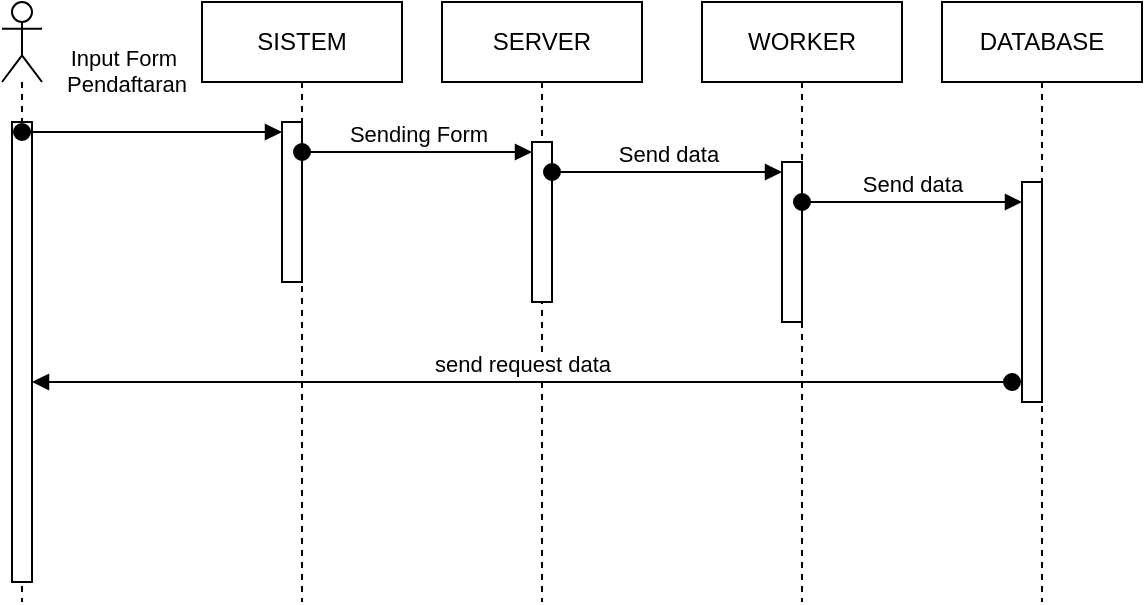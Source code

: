 <mxfile version="24.7.8">
  <diagram name="Page-1" id="4rGjodRsTPPC2vz77WWb">
    <mxGraphModel dx="1687" dy="962" grid="1" gridSize="10" guides="1" tooltips="1" connect="1" arrows="1" fold="1" page="1" pageScale="1" pageWidth="850" pageHeight="1100" math="0" shadow="0">
      <root>
        <mxCell id="0" />
        <mxCell id="1" parent="0" />
        <mxCell id="UDhdAV5JtU_Sa8sB4PR5-20" value="" style="shape=umlLifeline;perimeter=lifelinePerimeter;whiteSpace=wrap;html=1;container=1;dropTarget=0;collapsible=0;recursiveResize=0;outlineConnect=0;portConstraint=eastwest;newEdgeStyle={&quot;curved&quot;:0,&quot;rounded&quot;:0};participant=umlActor;" parent="1" vertex="1">
          <mxGeometry x="10" y="410" width="20" height="300" as="geometry" />
        </mxCell>
        <mxCell id="UDhdAV5JtU_Sa8sB4PR5-21" value="" style="html=1;points=[[0,0,0,0,5],[0,1,0,0,-5],[1,0,0,0,5],[1,1,0,0,-5]];perimeter=orthogonalPerimeter;outlineConnect=0;targetShapes=umlLifeline;portConstraint=eastwest;newEdgeStyle={&quot;curved&quot;:0,&quot;rounded&quot;:0};" parent="UDhdAV5JtU_Sa8sB4PR5-20" vertex="1">
          <mxGeometry x="5" y="60" width="10" height="230" as="geometry" />
        </mxCell>
        <mxCell id="UDhdAV5JtU_Sa8sB4PR5-22" value="SISTEM" style="shape=umlLifeline;perimeter=lifelinePerimeter;whiteSpace=wrap;html=1;container=1;dropTarget=0;collapsible=0;recursiveResize=0;outlineConnect=0;portConstraint=eastwest;newEdgeStyle={&quot;curved&quot;:0,&quot;rounded&quot;:0};" parent="1" vertex="1">
          <mxGeometry x="110" y="410" width="100" height="300" as="geometry" />
        </mxCell>
        <mxCell id="UDhdAV5JtU_Sa8sB4PR5-23" value="" style="html=1;points=[[0,0,0,0,5],[0,1,0,0,-5],[1,0,0,0,5],[1,1,0,0,-5]];perimeter=orthogonalPerimeter;outlineConnect=0;targetShapes=umlLifeline;portConstraint=eastwest;newEdgeStyle={&quot;curved&quot;:0,&quot;rounded&quot;:0};" parent="UDhdAV5JtU_Sa8sB4PR5-22" vertex="1">
          <mxGeometry x="40" y="60" width="10" height="80" as="geometry" />
        </mxCell>
        <mxCell id="UDhdAV5JtU_Sa8sB4PR5-24" value="Input Form&amp;nbsp;&lt;div&gt;Pendaftaran&lt;/div&gt;" style="html=1;verticalAlign=bottom;startArrow=oval;endArrow=block;startSize=8;curved=0;rounded=0;entryX=0;entryY=0;entryDx=0;entryDy=5;" parent="1" source="UDhdAV5JtU_Sa8sB4PR5-20" target="UDhdAV5JtU_Sa8sB4PR5-23" edge="1">
          <mxGeometry x="-0.226" y="15" relative="1" as="geometry">
            <mxPoint x="40" y="475" as="sourcePoint" />
            <mxPoint x="1" as="offset" />
          </mxGeometry>
        </mxCell>
        <mxCell id="UDhdAV5JtU_Sa8sB4PR5-27" value="SERVER" style="shape=umlLifeline;perimeter=lifelinePerimeter;whiteSpace=wrap;html=1;container=1;dropTarget=0;collapsible=0;recursiveResize=0;outlineConnect=0;portConstraint=eastwest;newEdgeStyle={&quot;curved&quot;:0,&quot;rounded&quot;:0};" parent="1" vertex="1">
          <mxGeometry x="230" y="410" width="100" height="300" as="geometry" />
        </mxCell>
        <mxCell id="UDhdAV5JtU_Sa8sB4PR5-28" value="" style="html=1;points=[[0,0,0,0,5],[0,1,0,0,-5],[1,0,0,0,5],[1,1,0,0,-5]];perimeter=orthogonalPerimeter;outlineConnect=0;targetShapes=umlLifeline;portConstraint=eastwest;newEdgeStyle={&quot;curved&quot;:0,&quot;rounded&quot;:0};" parent="UDhdAV5JtU_Sa8sB4PR5-27" vertex="1">
          <mxGeometry x="45" y="70" width="10" height="80" as="geometry" />
        </mxCell>
        <mxCell id="UDhdAV5JtU_Sa8sB4PR5-29" value="Sending Form" style="html=1;verticalAlign=bottom;startArrow=oval;endArrow=block;startSize=8;curved=0;rounded=0;entryX=0;entryY=0;entryDx=0;entryDy=5;" parent="1" source="UDhdAV5JtU_Sa8sB4PR5-23" target="UDhdAV5JtU_Sa8sB4PR5-28" edge="1">
          <mxGeometry relative="1" as="geometry">
            <mxPoint x="205" y="485" as="sourcePoint" />
          </mxGeometry>
        </mxCell>
        <mxCell id="UDhdAV5JtU_Sa8sB4PR5-31" value="WORKER" style="shape=umlLifeline;perimeter=lifelinePerimeter;whiteSpace=wrap;html=1;container=1;dropTarget=0;collapsible=0;recursiveResize=0;outlineConnect=0;portConstraint=eastwest;newEdgeStyle={&quot;curved&quot;:0,&quot;rounded&quot;:0};" parent="1" vertex="1">
          <mxGeometry x="360" y="410" width="100" height="300" as="geometry" />
        </mxCell>
        <mxCell id="UDhdAV5JtU_Sa8sB4PR5-32" value="" style="html=1;points=[[0,0,0,0,5],[0,1,0,0,-5],[1,0,0,0,5],[1,1,0,0,-5]];perimeter=orthogonalPerimeter;outlineConnect=0;targetShapes=umlLifeline;portConstraint=eastwest;newEdgeStyle={&quot;curved&quot;:0,&quot;rounded&quot;:0};" parent="UDhdAV5JtU_Sa8sB4PR5-31" vertex="1">
          <mxGeometry x="40" y="80" width="10" height="80" as="geometry" />
        </mxCell>
        <mxCell id="UDhdAV5JtU_Sa8sB4PR5-33" value="Send data" style="html=1;verticalAlign=bottom;startArrow=oval;endArrow=block;startSize=8;curved=0;rounded=0;entryX=0;entryY=0;entryDx=0;entryDy=5;" parent="1" source="UDhdAV5JtU_Sa8sB4PR5-28" target="UDhdAV5JtU_Sa8sB4PR5-32" edge="1">
          <mxGeometry relative="1" as="geometry">
            <mxPoint x="330" y="495" as="sourcePoint" />
          </mxGeometry>
        </mxCell>
        <mxCell id="zitFs6rZ1mF96_RhI1Bc-1" value="DATABASE" style="shape=umlLifeline;perimeter=lifelinePerimeter;whiteSpace=wrap;html=1;container=1;dropTarget=0;collapsible=0;recursiveResize=0;outlineConnect=0;portConstraint=eastwest;newEdgeStyle={&quot;curved&quot;:0,&quot;rounded&quot;:0};" vertex="1" parent="1">
          <mxGeometry x="480" y="410" width="100" height="300" as="geometry" />
        </mxCell>
        <mxCell id="zitFs6rZ1mF96_RhI1Bc-2" value="" style="html=1;points=[[0,0,0,0,5],[0,1,0,0,-5],[1,0,0,0,5],[1,1,0,0,-5]];perimeter=orthogonalPerimeter;outlineConnect=0;targetShapes=umlLifeline;portConstraint=eastwest;newEdgeStyle={&quot;curved&quot;:0,&quot;rounded&quot;:0};" vertex="1" parent="zitFs6rZ1mF96_RhI1Bc-1">
          <mxGeometry x="40" y="90" width="10" height="110" as="geometry" />
        </mxCell>
        <mxCell id="zitFs6rZ1mF96_RhI1Bc-10" value="Send data" style="html=1;verticalAlign=bottom;startArrow=oval;endArrow=block;startSize=8;curved=0;rounded=0;entryX=0;entryY=0;entryDx=0;entryDy=5;entryPerimeter=0;" edge="1" parent="1">
          <mxGeometry relative="1" as="geometry">
            <mxPoint x="410" y="510" as="sourcePoint" />
            <mxPoint x="520" y="510" as="targetPoint" />
          </mxGeometry>
        </mxCell>
        <mxCell id="zitFs6rZ1mF96_RhI1Bc-11" value="send request data" style="html=1;verticalAlign=bottom;startArrow=oval;endArrow=block;startSize=8;curved=0;rounded=0;" edge="1" parent="1" target="UDhdAV5JtU_Sa8sB4PR5-21">
          <mxGeometry relative="1" as="geometry">
            <mxPoint x="515" y="600" as="sourcePoint" />
            <mxPoint x="220" y="600" as="targetPoint" />
            <Array as="points">
              <mxPoint x="460" y="600" />
            </Array>
          </mxGeometry>
        </mxCell>
      </root>
    </mxGraphModel>
  </diagram>
</mxfile>
